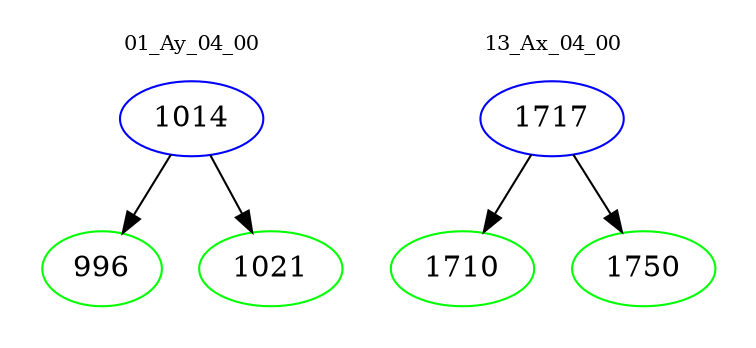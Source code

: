 digraph{
subgraph cluster_0 {
color = white
label = "01_Ay_04_00";
fontsize=10;
T0_1014 [label="1014", color="blue"]
T0_1014 -> T0_996 [color="black"]
T0_996 [label="996", color="green"]
T0_1014 -> T0_1021 [color="black"]
T0_1021 [label="1021", color="green"]
}
subgraph cluster_1 {
color = white
label = "13_Ax_04_00";
fontsize=10;
T1_1717 [label="1717", color="blue"]
T1_1717 -> T1_1710 [color="black"]
T1_1710 [label="1710", color="green"]
T1_1717 -> T1_1750 [color="black"]
T1_1750 [label="1750", color="green"]
}
}
